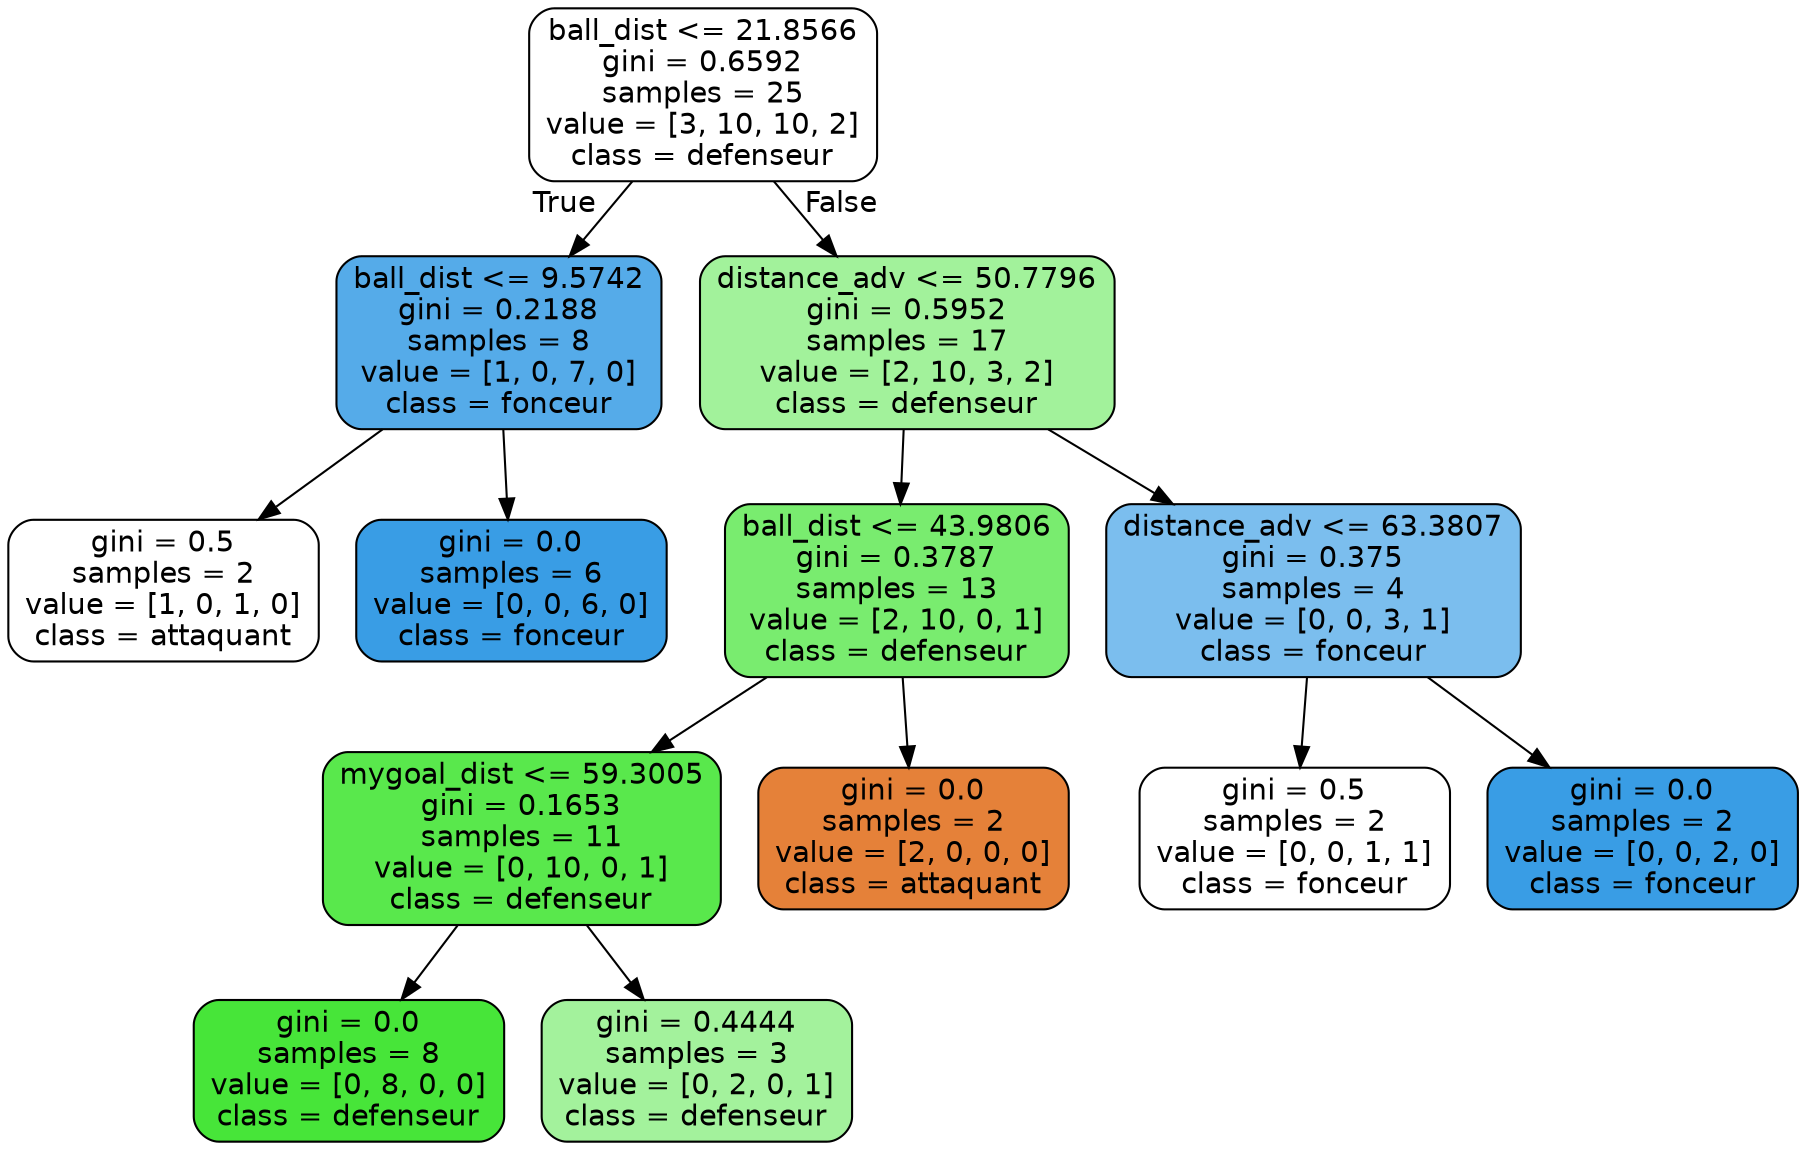 digraph Tree {
node [shape=box, style="filled, rounded", color="black", fontname=helvetica] ;
edge [fontname=helvetica] ;
0 [label="ball_dist <= 21.8566\ngini = 0.6592\nsamples = 25\nvalue = [3, 10, 10, 2]\nclass = defenseur", fillcolor="#47e53900"] ;
1 [label="ball_dist <= 9.5742\ngini = 0.2188\nsamples = 8\nvalue = [1, 0, 7, 0]\nclass = fonceur", fillcolor="#399de5db"] ;
0 -> 1 [labeldistance=2.5, labelangle=45, headlabel="True"] ;
2 [label="gini = 0.5\nsamples = 2\nvalue = [1, 0, 1, 0]\nclass = attaquant", fillcolor="#e5813900"] ;
1 -> 2 ;
3 [label="gini = 0.0\nsamples = 6\nvalue = [0, 0, 6, 0]\nclass = fonceur", fillcolor="#399de5ff"] ;
1 -> 3 ;
4 [label="distance_adv <= 50.7796\ngini = 0.5952\nsamples = 17\nvalue = [2, 10, 3, 2]\nclass = defenseur", fillcolor="#47e53980"] ;
0 -> 4 [labeldistance=2.5, labelangle=-45, headlabel="False"] ;
5 [label="ball_dist <= 43.9806\ngini = 0.3787\nsamples = 13\nvalue = [2, 10, 0, 1]\nclass = defenseur", fillcolor="#47e539b9"] ;
4 -> 5 ;
6 [label="mygoal_dist <= 59.3005\ngini = 0.1653\nsamples = 11\nvalue = [0, 10, 0, 1]\nclass = defenseur", fillcolor="#47e539e6"] ;
5 -> 6 ;
7 [label="gini = 0.0\nsamples = 8\nvalue = [0, 8, 0, 0]\nclass = defenseur", fillcolor="#47e539ff"] ;
6 -> 7 ;
8 [label="gini = 0.4444\nsamples = 3\nvalue = [0, 2, 0, 1]\nclass = defenseur", fillcolor="#47e5397f"] ;
6 -> 8 ;
9 [label="gini = 0.0\nsamples = 2\nvalue = [2, 0, 0, 0]\nclass = attaquant", fillcolor="#e58139ff"] ;
5 -> 9 ;
10 [label="distance_adv <= 63.3807\ngini = 0.375\nsamples = 4\nvalue = [0, 0, 3, 1]\nclass = fonceur", fillcolor="#399de5aa"] ;
4 -> 10 ;
11 [label="gini = 0.5\nsamples = 2\nvalue = [0, 0, 1, 1]\nclass = fonceur", fillcolor="#399de500"] ;
10 -> 11 ;
12 [label="gini = 0.0\nsamples = 2\nvalue = [0, 0, 2, 0]\nclass = fonceur", fillcolor="#399de5ff"] ;
10 -> 12 ;
}